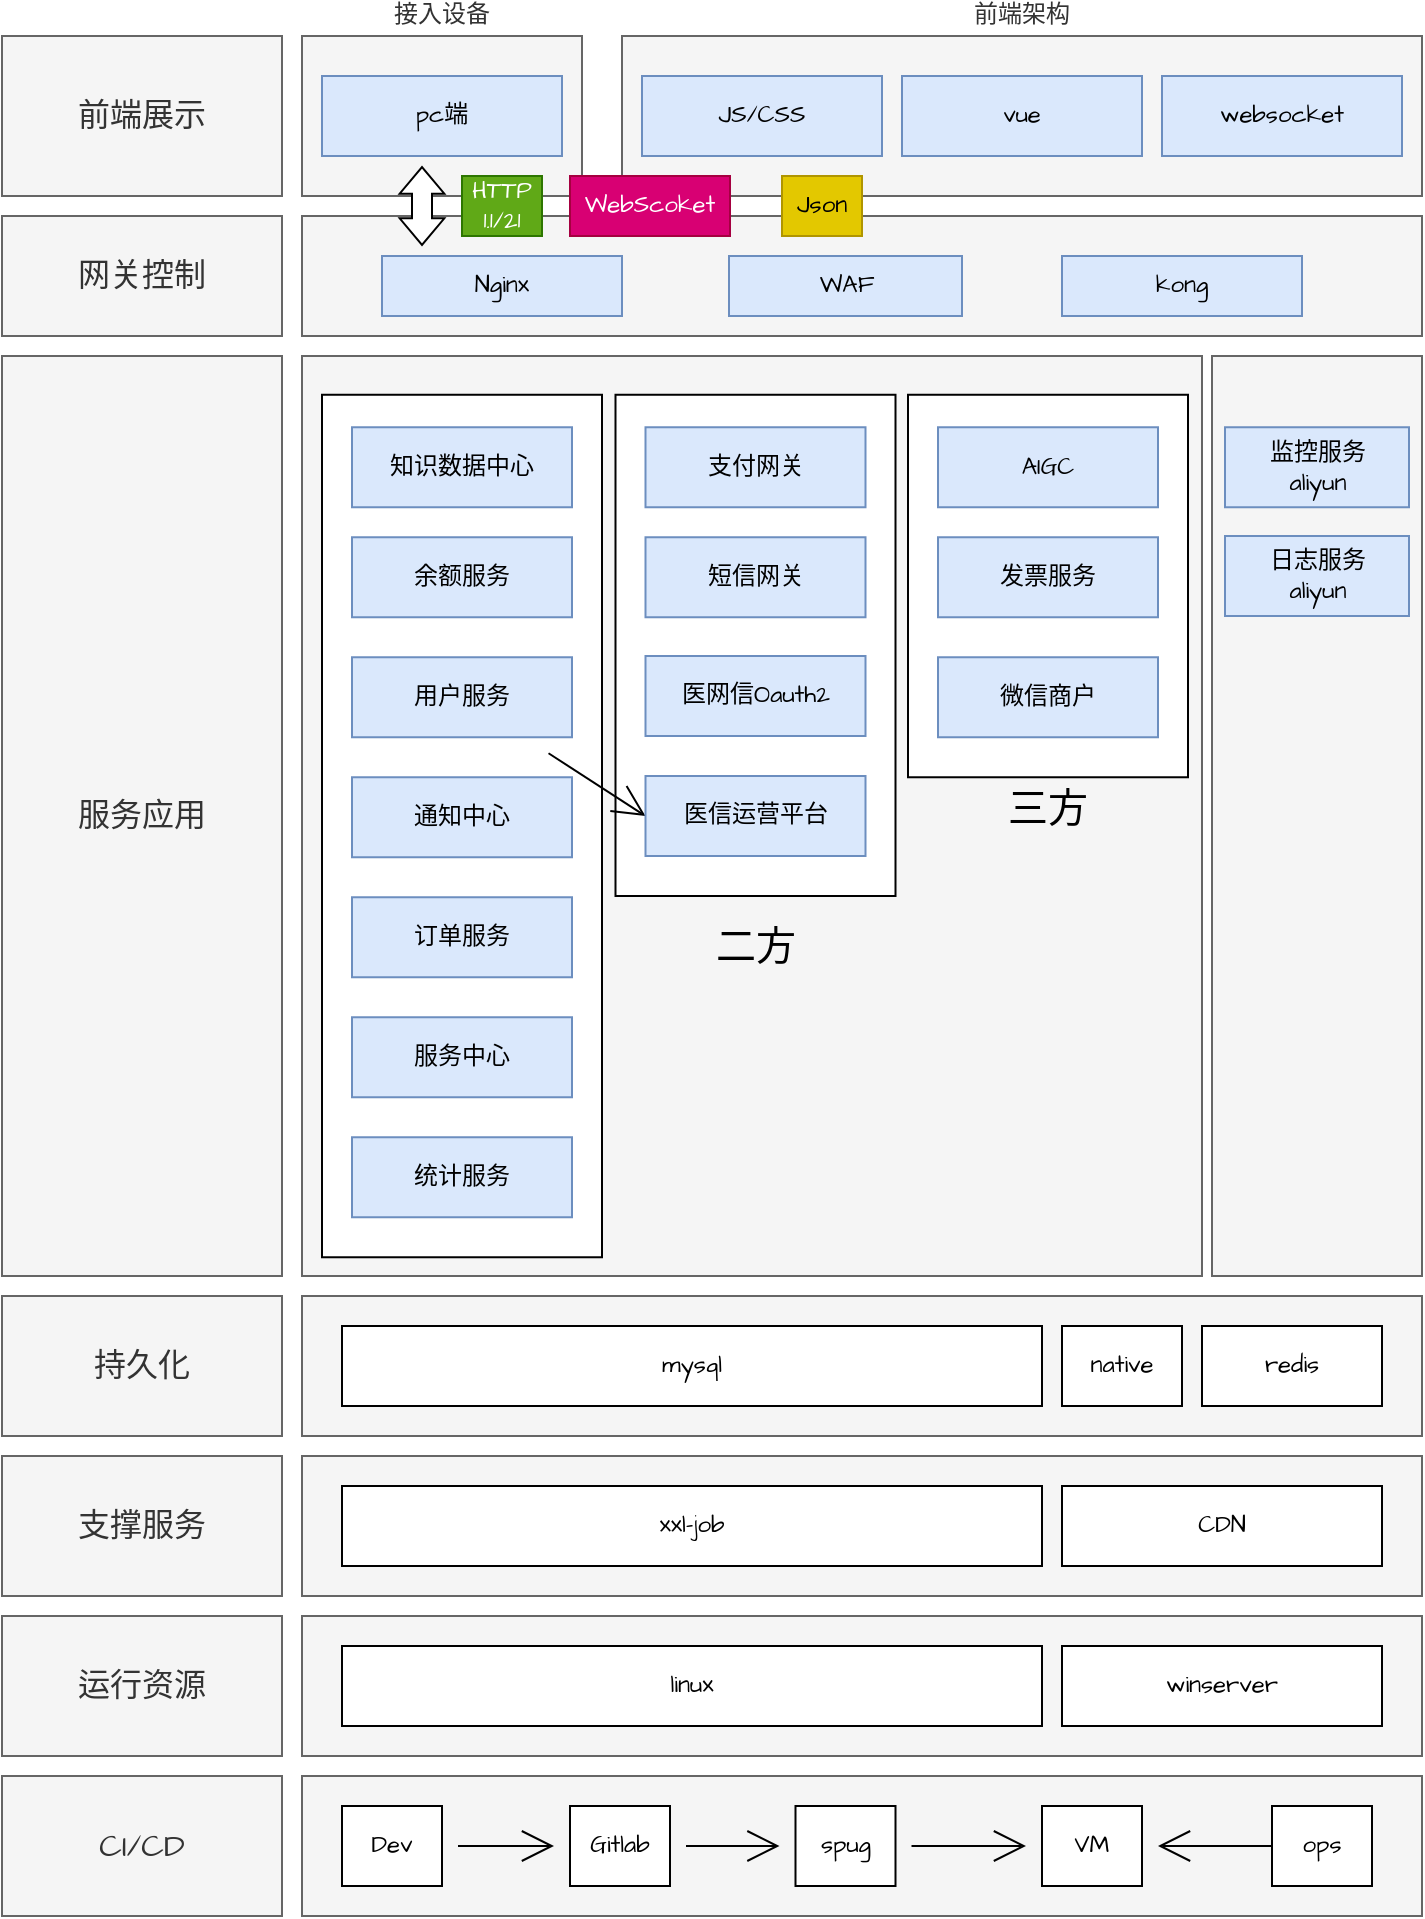 <mxfile version="24.8.6">
  <diagram name="第 1 页" id="Byc-mf4yGvS4_kvYPGd8">
    <mxGraphModel dx="1036" dy="1213" grid="1" gridSize="10" guides="1" tooltips="1" connect="1" arrows="1" fold="1" page="1" pageScale="1" pageWidth="827" pageHeight="1169" math="0" shadow="0">
      <root>
        <mxCell id="0" />
        <mxCell id="1" parent="0" />
        <mxCell id="VXU5s0eefAAWUuWkHAtC-1" value="接入设备&lt;div&gt;&lt;br&gt;&lt;/div&gt;&lt;div&gt;&lt;br&gt;&lt;/div&gt;&lt;div&gt;&lt;br&gt;&lt;/div&gt;&lt;div&gt;&lt;br&gt;&lt;/div&gt;&lt;div&gt;&lt;br&gt;&lt;/div&gt;&lt;div&gt;&lt;br&gt;&lt;/div&gt;&lt;div&gt;&lt;br&gt;&lt;/div&gt;" style="rounded=0;whiteSpace=wrap;html=1;fontFamily=Architects Daughter;fontSource=https%3A%2F%2Ffonts.googleapis.com%2Fcss%3Ffamily%3DArchitects%2BDaughter;align=center;fillColor=#f5f5f5;fontColor=#333333;strokeColor=#666666;" parent="1" vertex="1">
          <mxGeometry x="200" y="200" width="140" height="80" as="geometry" />
        </mxCell>
        <mxCell id="VXU5s0eefAAWUuWkHAtC-3" value="&lt;div&gt;pc端&lt;/div&gt;" style="rounded=0;whiteSpace=wrap;html=1;fontFamily=Architects Daughter;fontSource=https%3A%2F%2Ffonts.googleapis.com%2Fcss%3Ffamily%3DArchitects%2BDaughter;fillColor=#dae8fc;strokeColor=#6c8ebf;align=center;" parent="1" vertex="1">
          <mxGeometry x="210" y="220" width="120" height="40" as="geometry" />
        </mxCell>
        <mxCell id="VXU5s0eefAAWUuWkHAtC-6" value="前端架构&lt;br&gt;&lt;div&gt;&lt;br&gt;&lt;/div&gt;&lt;div&gt;&lt;br&gt;&lt;/div&gt;&lt;div&gt;&lt;br&gt;&lt;/div&gt;&lt;div&gt;&lt;br&gt;&lt;/div&gt;&lt;div&gt;&lt;br&gt;&lt;/div&gt;&lt;div&gt;&lt;br&gt;&lt;/div&gt;&lt;div&gt;&lt;br&gt;&lt;/div&gt;" style="rounded=0;whiteSpace=wrap;html=1;fontFamily=Architects Daughter;fontSource=https%3A%2F%2Ffonts.googleapis.com%2Fcss%3Ffamily%3DArchitects%2BDaughter;align=center;fillColor=#f5f5f5;fontColor=#333333;strokeColor=#666666;" parent="1" vertex="1">
          <mxGeometry x="360" y="200" width="400" height="80" as="geometry" />
        </mxCell>
        <mxCell id="VXU5s0eefAAWUuWkHAtC-7" value="JS/CSS" style="rounded=0;whiteSpace=wrap;html=1;fontFamily=Architects Daughter;fontSource=https%3A%2F%2Ffonts.googleapis.com%2Fcss%3Ffamily%3DArchitects%2BDaughter;fillColor=#dae8fc;strokeColor=#6c8ebf;align=center;" parent="1" vertex="1">
          <mxGeometry x="370" y="220" width="120" height="40" as="geometry" />
        </mxCell>
        <mxCell id="VXU5s0eefAAWUuWkHAtC-8" value="vue" style="rounded=0;whiteSpace=wrap;html=1;fontFamily=Architects Daughter;fontSource=https%3A%2F%2Ffonts.googleapis.com%2Fcss%3Ffamily%3DArchitects%2BDaughter;fillColor=#dae8fc;strokeColor=#6c8ebf;align=center;" parent="1" vertex="1">
          <mxGeometry x="500" y="220" width="120" height="40" as="geometry" />
        </mxCell>
        <mxCell id="VXU5s0eefAAWUuWkHAtC-9" value="websocket" style="rounded=0;whiteSpace=wrap;html=1;fontFamily=Architects Daughter;fontSource=https%3A%2F%2Ffonts.googleapis.com%2Fcss%3Ffamily%3DArchitects%2BDaughter;fillColor=#dae8fc;strokeColor=#6c8ebf;align=center;" parent="1" vertex="1">
          <mxGeometry x="630" y="220" width="120" height="40" as="geometry" />
        </mxCell>
        <mxCell id="VXU5s0eefAAWUuWkHAtC-10" value="&lt;br&gt;&lt;div&gt;&lt;br&gt;&lt;/div&gt;&lt;div&gt;&lt;br&gt;&lt;/div&gt;&lt;div&gt;&lt;br&gt;&lt;/div&gt;" style="rounded=0;whiteSpace=wrap;html=1;fontFamily=Architects Daughter;fontSource=https%3A%2F%2Ffonts.googleapis.com%2Fcss%3Ffamily%3DArchitects%2BDaughter;align=center;fillColor=#f5f5f5;fontColor=#333333;strokeColor=#666666;" parent="1" vertex="1">
          <mxGeometry x="200" y="290" width="560" height="60" as="geometry" />
        </mxCell>
        <mxCell id="VXU5s0eefAAWUuWkHAtC-11" value="Nginx" style="rounded=0;whiteSpace=wrap;html=1;fontFamily=Architects Daughter;fontSource=https%3A%2F%2Ffonts.googleapis.com%2Fcss%3Ffamily%3DArchitects%2BDaughter;fillColor=#dae8fc;strokeColor=#6c8ebf;align=center;" parent="1" vertex="1">
          <mxGeometry x="240" y="310" width="120" height="30" as="geometry" />
        </mxCell>
        <mxCell id="VXU5s0eefAAWUuWkHAtC-12" value="WAF" style="rounded=0;whiteSpace=wrap;html=1;fontFamily=Architects Daughter;fontSource=https%3A%2F%2Ffonts.googleapis.com%2Fcss%3Ffamily%3DArchitects%2BDaughter;fillColor=#dae8fc;strokeColor=#6c8ebf;align=center;" parent="1" vertex="1">
          <mxGeometry x="413.5" y="310" width="116.5" height="30" as="geometry" />
        </mxCell>
        <mxCell id="VXU5s0eefAAWUuWkHAtC-13" value="kong" style="rounded=0;whiteSpace=wrap;html=1;fontFamily=Architects Daughter;fontSource=https%3A%2F%2Ffonts.googleapis.com%2Fcss%3Ffamily%3DArchitects%2BDaughter;fillColor=#dae8fc;strokeColor=#6c8ebf;align=center;" parent="1" vertex="1">
          <mxGeometry x="580" y="310" width="120" height="30" as="geometry" />
        </mxCell>
        <mxCell id="VXU5s0eefAAWUuWkHAtC-14" value="HTTP 1.1/21" style="rounded=0;whiteSpace=wrap;html=1;fontFamily=Architects Daughter;fontSource=https%3A%2F%2Ffonts.googleapis.com%2Fcss%3Ffamily%3DArchitects%2BDaughter;fillColor=#60a917;strokeColor=#2D7600;align=center;fontColor=#ffffff;" parent="1" vertex="1">
          <mxGeometry x="280" y="270" width="40" height="30" as="geometry" />
        </mxCell>
        <mxCell id="tbZtvnlZmpr80DjriXtx-2" value="" style="shape=flexArrow;endArrow=classic;startArrow=classic;html=1;rounded=0;fontFamily=Architects Daughter;fontSource=https%3A%2F%2Ffonts.googleapis.com%2Fcss%3Ffamily%3DArchitects%2BDaughter;fontSize=16;startSize=4.113;endSize=4.113;sourcePerimeterSpacing=8;targetPerimeterSpacing=8;curved=1;startWidth=11.333;endWidth=11.333;fillColor=default;" edge="1" parent="1">
          <mxGeometry width="100" height="100" relative="1" as="geometry">
            <mxPoint x="260" y="305" as="sourcePoint" />
            <mxPoint x="260" y="265" as="targetPoint" />
          </mxGeometry>
        </mxCell>
        <mxCell id="tbZtvnlZmpr80DjriXtx-3" value="WebScoket" style="rounded=0;whiteSpace=wrap;html=1;fontFamily=Architects Daughter;fontSource=https%3A%2F%2Ffonts.googleapis.com%2Fcss%3Ffamily%3DArchitects%2BDaughter;fillColor=#d80073;strokeColor=#A50040;align=center;fontColor=#ffffff;" vertex="1" parent="1">
          <mxGeometry x="334" y="270" width="80" height="30" as="geometry" />
        </mxCell>
        <mxCell id="tbZtvnlZmpr80DjriXtx-4" value="Json" style="rounded=0;whiteSpace=wrap;html=1;fontFamily=Architects Daughter;fontSource=https%3A%2F%2Ffonts.googleapis.com%2Fcss%3Ffamily%3DArchitects%2BDaughter;fillColor=#e3c800;strokeColor=#B09500;align=center;fontColor=#000000;" vertex="1" parent="1">
          <mxGeometry x="440" y="270" width="40" height="30" as="geometry" />
        </mxCell>
        <mxCell id="tbZtvnlZmpr80DjriXtx-8" value="&lt;br&gt;&lt;div&gt;&lt;br&gt;&lt;/div&gt;&lt;div&gt;&lt;br&gt;&lt;/div&gt;&lt;div&gt;&lt;br&gt;&lt;/div&gt;" style="rounded=0;whiteSpace=wrap;html=1;fontFamily=Architects Daughter;fontSource=https%3A%2F%2Ffonts.googleapis.com%2Fcss%3Ffamily%3DArchitects%2BDaughter;align=center;fillColor=#f5f5f5;fontColor=#333333;strokeColor=#666666;" vertex="1" parent="1">
          <mxGeometry x="200" y="360" width="450" height="460" as="geometry" />
        </mxCell>
        <mxCell id="tbZtvnlZmpr80DjriXtx-23" value="" style="rounded=0;whiteSpace=wrap;html=1;fontFamily=Architects Daughter;fontSource=https%3A%2F%2Ffonts.googleapis.com%2Fcss%3Ffamily%3DArchitects%2BDaughter;" vertex="1" parent="1">
          <mxGeometry x="503" y="379.38" width="140" height="191.25" as="geometry" />
        </mxCell>
        <mxCell id="tbZtvnlZmpr80DjriXtx-16" value="AIGC" style="rounded=0;whiteSpace=wrap;html=1;fontFamily=Architects Daughter;fontSource=https%3A%2F%2Ffonts.googleapis.com%2Fcss%3Ffamily%3DArchitects%2BDaughter;fillColor=#dae8fc;strokeColor=#6c8ebf;align=center;" vertex="1" parent="1">
          <mxGeometry x="518" y="395.63" width="110" height="40" as="geometry" />
        </mxCell>
        <mxCell id="tbZtvnlZmpr80DjriXtx-21" value="发票服务" style="rounded=0;whiteSpace=wrap;html=1;fontFamily=Architects Daughter;fontSource=https%3A%2F%2Ffonts.googleapis.com%2Fcss%3Ffamily%3DArchitects%2BDaughter;fillColor=#dae8fc;strokeColor=#6c8ebf;align=center;" vertex="1" parent="1">
          <mxGeometry x="518" y="450.63" width="110" height="40" as="geometry" />
        </mxCell>
        <mxCell id="tbZtvnlZmpr80DjriXtx-29" value="" style="rounded=0;whiteSpace=wrap;html=1;fontFamily=Architects Daughter;fontSource=https%3A%2F%2Ffonts.googleapis.com%2Fcss%3Ffamily%3DArchitects%2BDaughter;" vertex="1" parent="1">
          <mxGeometry x="356.75" y="379.38" width="140" height="250.62" as="geometry" />
        </mxCell>
        <mxCell id="tbZtvnlZmpr80DjriXtx-30" value="" style="rounded=0;whiteSpace=wrap;html=1;fontFamily=Architects Daughter;fontSource=https%3A%2F%2Ffonts.googleapis.com%2Fcss%3Ffamily%3DArchitects%2BDaughter;" vertex="1" parent="1">
          <mxGeometry x="210" y="379.38" width="140" height="431.25" as="geometry" />
        </mxCell>
        <mxCell id="tbZtvnlZmpr80DjriXtx-9" value="&lt;div&gt;&lt;span style=&quot;background-color: initial;&quot;&gt;支付网关&lt;/span&gt;&lt;/div&gt;" style="rounded=0;whiteSpace=wrap;html=1;fontFamily=Architects Daughter;fontSource=https%3A%2F%2Ffonts.googleapis.com%2Fcss%3Ffamily%3DArchitects%2BDaughter;fillColor=#dae8fc;strokeColor=#6c8ebf;align=center;" vertex="1" parent="1">
          <mxGeometry x="371.75" y="395.63" width="110" height="40" as="geometry" />
        </mxCell>
        <mxCell id="tbZtvnlZmpr80DjriXtx-14" value="&lt;div&gt;&lt;span style=&quot;background-color: initial;&quot;&gt;短信网关&lt;/span&gt;&lt;/div&gt;" style="rounded=0;whiteSpace=wrap;html=1;fontFamily=Architects Daughter;fontSource=https%3A%2F%2Ffonts.googleapis.com%2Fcss%3Ffamily%3DArchitects%2BDaughter;fillColor=#dae8fc;strokeColor=#6c8ebf;align=center;" vertex="1" parent="1">
          <mxGeometry x="371.75" y="450.63" width="110" height="40" as="geometry" />
        </mxCell>
        <mxCell id="tbZtvnlZmpr80DjriXtx-17" value="知识数据中心" style="rounded=0;whiteSpace=wrap;html=1;fontFamily=Architects Daughter;fontSource=https%3A%2F%2Ffonts.googleapis.com%2Fcss%3Ffamily%3DArchitects%2BDaughter;fillColor=#dae8fc;strokeColor=#6c8ebf;align=center;" vertex="1" parent="1">
          <mxGeometry x="225" y="395.63" width="110" height="40" as="geometry" />
        </mxCell>
        <mxCell id="tbZtvnlZmpr80DjriXtx-20" value="余额服务" style="rounded=0;whiteSpace=wrap;html=1;fontFamily=Architects Daughter;fontSource=https%3A%2F%2Ffonts.googleapis.com%2Fcss%3Ffamily%3DArchitects%2BDaughter;fillColor=#dae8fc;strokeColor=#6c8ebf;align=center;" vertex="1" parent="1">
          <mxGeometry x="225" y="450.63" width="110" height="40" as="geometry" />
        </mxCell>
        <mxCell id="tbZtvnlZmpr80DjriXtx-32" value="医网信Oauth2" style="rounded=0;whiteSpace=wrap;html=1;fontFamily=Architects Daughter;fontSource=https%3A%2F%2Ffonts.googleapis.com%2Fcss%3Ffamily%3DArchitects%2BDaughter;fillColor=#dae8fc;strokeColor=#6c8ebf;align=center;" vertex="1" parent="1">
          <mxGeometry x="371.75" y="510" width="110" height="40" as="geometry" />
        </mxCell>
        <mxCell id="tbZtvnlZmpr80DjriXtx-42" style="edgeStyle=none;curved=1;rounded=0;orthogonalLoop=1;jettySize=auto;html=1;entryX=0;entryY=0.5;entryDx=0;entryDy=0;fontFamily=Architects Daughter;fontSource=https%3A%2F%2Ffonts.googleapis.com%2Fcss%3Ffamily%3DArchitects%2BDaughter;fontSize=16;startSize=14;endArrow=open;endSize=14;sourcePerimeterSpacing=8;targetPerimeterSpacing=8;" edge="1" parent="1" source="tbZtvnlZmpr80DjriXtx-34" target="tbZtvnlZmpr80DjriXtx-41">
          <mxGeometry relative="1" as="geometry" />
        </mxCell>
        <mxCell id="tbZtvnlZmpr80DjriXtx-34" value="用户服务" style="rounded=0;whiteSpace=wrap;html=1;fontFamily=Architects Daughter;fontSource=https%3A%2F%2Ffonts.googleapis.com%2Fcss%3Ffamily%3DArchitects%2BDaughter;fillColor=#dae8fc;strokeColor=#6c8ebf;align=center;" vertex="1" parent="1">
          <mxGeometry x="225" y="510.63" width="110" height="40" as="geometry" />
        </mxCell>
        <mxCell id="tbZtvnlZmpr80DjriXtx-35" value="通知中心" style="rounded=0;whiteSpace=wrap;html=1;fontFamily=Architects Daughter;fontSource=https%3A%2F%2Ffonts.googleapis.com%2Fcss%3Ffamily%3DArchitects%2BDaughter;fillColor=#dae8fc;strokeColor=#6c8ebf;align=center;" vertex="1" parent="1">
          <mxGeometry x="225" y="570.63" width="110" height="40" as="geometry" />
        </mxCell>
        <mxCell id="tbZtvnlZmpr80DjriXtx-36" value="订单服务" style="rounded=0;whiteSpace=wrap;html=1;fontFamily=Architects Daughter;fontSource=https%3A%2F%2Ffonts.googleapis.com%2Fcss%3Ffamily%3DArchitects%2BDaughter;fillColor=#dae8fc;strokeColor=#6c8ebf;align=center;" vertex="1" parent="1">
          <mxGeometry x="225" y="630.63" width="110" height="40" as="geometry" />
        </mxCell>
        <mxCell id="tbZtvnlZmpr80DjriXtx-37" value="二方" style="text;html=1;align=center;verticalAlign=middle;whiteSpace=wrap;rounded=0;fontSize=20;fontFamily=Architects Daughter;fontSource=https%3A%2F%2Ffonts.googleapis.com%2Fcss%3Ffamily%3DArchitects%2BDaughter;" vertex="1" parent="1">
          <mxGeometry x="396.75" y="640" width="60" height="30" as="geometry" />
        </mxCell>
        <mxCell id="tbZtvnlZmpr80DjriXtx-38" value="三方" style="text;html=1;align=center;verticalAlign=middle;whiteSpace=wrap;rounded=0;fontSize=20;fontFamily=Architects Daughter;fontSource=https%3A%2F%2Ffonts.googleapis.com%2Fcss%3Ffamily%3DArchitects%2BDaughter;" vertex="1" parent="1">
          <mxGeometry x="543" y="570.63" width="60" height="30" as="geometry" />
        </mxCell>
        <mxCell id="tbZtvnlZmpr80DjriXtx-40" value="服务中心" style="rounded=0;whiteSpace=wrap;html=1;fontFamily=Architects Daughter;fontSource=https%3A%2F%2Ffonts.googleapis.com%2Fcss%3Ffamily%3DArchitects%2BDaughter;fillColor=#dae8fc;strokeColor=#6c8ebf;align=center;" vertex="1" parent="1">
          <mxGeometry x="225" y="690.63" width="110" height="40" as="geometry" />
        </mxCell>
        <mxCell id="tbZtvnlZmpr80DjriXtx-41" value="医信运营平台" style="rounded=0;whiteSpace=wrap;html=1;fontFamily=Architects Daughter;fontSource=https%3A%2F%2Ffonts.googleapis.com%2Fcss%3Ffamily%3DArchitects%2BDaughter;fillColor=#dae8fc;strokeColor=#6c8ebf;align=center;" vertex="1" parent="1">
          <mxGeometry x="371.75" y="570" width="110" height="40" as="geometry" />
        </mxCell>
        <mxCell id="tbZtvnlZmpr80DjriXtx-43" value="微信商户" style="rounded=0;whiteSpace=wrap;html=1;fontFamily=Architects Daughter;fontSource=https%3A%2F%2Ffonts.googleapis.com%2Fcss%3Ffamily%3DArchitects%2BDaughter;fillColor=#dae8fc;strokeColor=#6c8ebf;align=center;" vertex="1" parent="1">
          <mxGeometry x="518" y="510.63" width="110" height="40" as="geometry" />
        </mxCell>
        <mxCell id="tbZtvnlZmpr80DjriXtx-45" value="统计服务" style="rounded=0;whiteSpace=wrap;html=1;fontFamily=Architects Daughter;fontSource=https%3A%2F%2Ffonts.googleapis.com%2Fcss%3Ffamily%3DArchitects%2BDaughter;fillColor=#dae8fc;strokeColor=#6c8ebf;align=center;" vertex="1" parent="1">
          <mxGeometry x="225" y="750.63" width="110" height="40" as="geometry" />
        </mxCell>
        <mxCell id="tbZtvnlZmpr80DjriXtx-47" value="&lt;br&gt;&lt;div&gt;&lt;br&gt;&lt;/div&gt;&lt;div&gt;&lt;br&gt;&lt;/div&gt;&lt;div&gt;&lt;br&gt;&lt;/div&gt;" style="rounded=0;whiteSpace=wrap;html=1;fontFamily=Architects Daughter;fontSource=https%3A%2F%2Ffonts.googleapis.com%2Fcss%3Ffamily%3DArchitects%2BDaughter;align=center;fillColor=#f5f5f5;fontColor=#333333;strokeColor=#666666;" vertex="1" parent="1">
          <mxGeometry x="200" y="1070" width="560" height="70" as="geometry" />
        </mxCell>
        <mxCell id="tbZtvnlZmpr80DjriXtx-52" value="" style="edgeStyle=none;curved=1;rounded=0;orthogonalLoop=1;jettySize=auto;html=1;fontFamily=Architects Daughter;fontSource=https%3A%2F%2Ffonts.googleapis.com%2Fcss%3Ffamily%3DArchitects%2BDaughter;fontSize=16;startSize=14;endArrow=open;endSize=14;sourcePerimeterSpacing=8;targetPerimeterSpacing=8;" edge="1" parent="1" source="tbZtvnlZmpr80DjriXtx-50" target="tbZtvnlZmpr80DjriXtx-51">
          <mxGeometry relative="1" as="geometry" />
        </mxCell>
        <mxCell id="tbZtvnlZmpr80DjriXtx-50" value="Dev" style="rounded=0;whiteSpace=wrap;html=1;fontFamily=Architects Daughter;fontSource=https%3A%2F%2Ffonts.googleapis.com%2Fcss%3Ffamily%3DArchitects%2BDaughter;" vertex="1" parent="1">
          <mxGeometry x="220" y="1085" width="50" height="40" as="geometry" />
        </mxCell>
        <mxCell id="tbZtvnlZmpr80DjriXtx-54" value="" style="edgeStyle=none;curved=1;rounded=0;orthogonalLoop=1;jettySize=auto;html=1;fontFamily=Architects Daughter;fontSource=https%3A%2F%2Ffonts.googleapis.com%2Fcss%3Ffamily%3DArchitects%2BDaughter;fontSize=16;startSize=14;endArrow=open;endSize=14;sourcePerimeterSpacing=8;targetPerimeterSpacing=8;" edge="1" parent="1" source="tbZtvnlZmpr80DjriXtx-51" target="tbZtvnlZmpr80DjriXtx-53">
          <mxGeometry relative="1" as="geometry" />
        </mxCell>
        <mxCell id="tbZtvnlZmpr80DjriXtx-51" value="Gitlab" style="rounded=0;whiteSpace=wrap;html=1;fontFamily=Architects Daughter;fontSource=https%3A%2F%2Ffonts.googleapis.com%2Fcss%3Ffamily%3DArchitects%2BDaughter;" vertex="1" parent="1">
          <mxGeometry x="334" y="1085" width="50" height="40" as="geometry" />
        </mxCell>
        <mxCell id="tbZtvnlZmpr80DjriXtx-56" value="" style="edgeStyle=none;curved=1;rounded=0;orthogonalLoop=1;jettySize=auto;html=1;fontFamily=Architects Daughter;fontSource=https%3A%2F%2Ffonts.googleapis.com%2Fcss%3Ffamily%3DArchitects%2BDaughter;fontSize=16;startSize=14;endArrow=open;endSize=14;sourcePerimeterSpacing=8;targetPerimeterSpacing=8;" edge="1" parent="1" source="tbZtvnlZmpr80DjriXtx-53" target="tbZtvnlZmpr80DjriXtx-55">
          <mxGeometry relative="1" as="geometry" />
        </mxCell>
        <mxCell id="tbZtvnlZmpr80DjriXtx-53" value="spug" style="rounded=0;whiteSpace=wrap;html=1;fontFamily=Architects Daughter;fontSource=https%3A%2F%2Ffonts.googleapis.com%2Fcss%3Ffamily%3DArchitects%2BDaughter;" vertex="1" parent="1">
          <mxGeometry x="446.75" y="1085" width="50" height="40" as="geometry" />
        </mxCell>
        <mxCell id="tbZtvnlZmpr80DjriXtx-55" value="VM" style="rounded=0;whiteSpace=wrap;html=1;fontFamily=Architects Daughter;fontSource=https%3A%2F%2Ffonts.googleapis.com%2Fcss%3Ffamily%3DArchitects%2BDaughter;" vertex="1" parent="1">
          <mxGeometry x="570" y="1085" width="50" height="40" as="geometry" />
        </mxCell>
        <mxCell id="tbZtvnlZmpr80DjriXtx-61" style="edgeStyle=none;curved=1;rounded=0;orthogonalLoop=1;jettySize=auto;html=1;exitX=0;exitY=0.5;exitDx=0;exitDy=0;fontFamily=Architects Daughter;fontSource=https%3A%2F%2Ffonts.googleapis.com%2Fcss%3Ffamily%3DArchitects%2BDaughter;fontSize=16;startSize=14;endArrow=open;endSize=14;sourcePerimeterSpacing=8;targetPerimeterSpacing=8;" edge="1" parent="1" source="tbZtvnlZmpr80DjriXtx-58" target="tbZtvnlZmpr80DjriXtx-55">
          <mxGeometry relative="1" as="geometry" />
        </mxCell>
        <mxCell id="tbZtvnlZmpr80DjriXtx-58" value="ops" style="rounded=0;whiteSpace=wrap;html=1;fontFamily=Architects Daughter;fontSource=https%3A%2F%2Ffonts.googleapis.com%2Fcss%3Ffamily%3DArchitects%2BDaughter;" vertex="1" parent="1">
          <mxGeometry x="685" y="1085" width="50" height="40" as="geometry" />
        </mxCell>
        <mxCell id="tbZtvnlZmpr80DjriXtx-62" value="&lt;br&gt;&lt;div&gt;&lt;br&gt;&lt;/div&gt;&lt;div&gt;&lt;br&gt;&lt;/div&gt;&lt;div&gt;&lt;br&gt;&lt;/div&gt;" style="rounded=0;whiteSpace=wrap;html=1;fontFamily=Architects Daughter;fontSource=https%3A%2F%2Ffonts.googleapis.com%2Fcss%3Ffamily%3DArchitects%2BDaughter;align=center;fillColor=#f5f5f5;fontColor=#333333;strokeColor=#666666;" vertex="1" parent="1">
          <mxGeometry x="200" y="830" width="560" height="70" as="geometry" />
        </mxCell>
        <mxCell id="tbZtvnlZmpr80DjriXtx-64" value="mysql" style="rounded=0;whiteSpace=wrap;html=1;fontFamily=Architects Daughter;fontSource=https%3A%2F%2Ffonts.googleapis.com%2Fcss%3Ffamily%3DArchitects%2BDaughter;" vertex="1" parent="1">
          <mxGeometry x="220" y="845" width="350" height="40" as="geometry" />
        </mxCell>
        <mxCell id="tbZtvnlZmpr80DjriXtx-66" value="redis" style="rounded=0;whiteSpace=wrap;html=1;fontFamily=Architects Daughter;fontSource=https%3A%2F%2Ffonts.googleapis.com%2Fcss%3Ffamily%3DArchitects%2BDaughter;" vertex="1" parent="1">
          <mxGeometry x="650" y="845" width="90" height="40" as="geometry" />
        </mxCell>
        <mxCell id="tbZtvnlZmpr80DjriXtx-67" value="&lt;br&gt;&lt;div&gt;&lt;br&gt;&lt;/div&gt;&lt;div&gt;&lt;br&gt;&lt;/div&gt;&lt;div&gt;&lt;br&gt;&lt;/div&gt;" style="rounded=0;whiteSpace=wrap;html=1;fontFamily=Architects Daughter;fontSource=https%3A%2F%2Ffonts.googleapis.com%2Fcss%3Ffamily%3DArchitects%2BDaughter;align=center;fillColor=#f5f5f5;fontColor=#333333;strokeColor=#666666;" vertex="1" parent="1">
          <mxGeometry x="200" y="910" width="560" height="70" as="geometry" />
        </mxCell>
        <mxCell id="tbZtvnlZmpr80DjriXtx-68" value="xxl-job" style="rounded=0;whiteSpace=wrap;html=1;fontFamily=Architects Daughter;fontSource=https%3A%2F%2Ffonts.googleapis.com%2Fcss%3Ffamily%3DArchitects%2BDaughter;" vertex="1" parent="1">
          <mxGeometry x="220" y="925" width="350" height="40" as="geometry" />
        </mxCell>
        <mxCell id="tbZtvnlZmpr80DjriXtx-69" value="CDN" style="rounded=0;whiteSpace=wrap;html=1;fontFamily=Architects Daughter;fontSource=https%3A%2F%2Ffonts.googleapis.com%2Fcss%3Ffamily%3DArchitects%2BDaughter;" vertex="1" parent="1">
          <mxGeometry x="580" y="925" width="160" height="40" as="geometry" />
        </mxCell>
        <mxCell id="tbZtvnlZmpr80DjriXtx-70" value="native" style="rounded=0;whiteSpace=wrap;html=1;fontFamily=Architects Daughter;fontSource=https%3A%2F%2Ffonts.googleapis.com%2Fcss%3Ffamily%3DArchitects%2BDaughter;" vertex="1" parent="1">
          <mxGeometry x="580" y="845" width="60" height="40" as="geometry" />
        </mxCell>
        <mxCell id="tbZtvnlZmpr80DjriXtx-72" value="&lt;br&gt;&lt;div&gt;&lt;br&gt;&lt;/div&gt;&lt;div&gt;&lt;br&gt;&lt;/div&gt;&lt;div&gt;&lt;br&gt;&lt;/div&gt;" style="rounded=0;whiteSpace=wrap;html=1;fontFamily=Architects Daughter;fontSource=https%3A%2F%2Ffonts.googleapis.com%2Fcss%3Ffamily%3DArchitects%2BDaughter;align=center;fillColor=#f5f5f5;fontColor=#333333;strokeColor=#666666;" vertex="1" parent="1">
          <mxGeometry x="200" y="990" width="560" height="70" as="geometry" />
        </mxCell>
        <mxCell id="tbZtvnlZmpr80DjriXtx-73" value="linux" style="rounded=0;whiteSpace=wrap;html=1;fontFamily=Architects Daughter;fontSource=https%3A%2F%2Ffonts.googleapis.com%2Fcss%3Ffamily%3DArchitects%2BDaughter;" vertex="1" parent="1">
          <mxGeometry x="220" y="1005" width="350" height="40" as="geometry" />
        </mxCell>
        <mxCell id="tbZtvnlZmpr80DjriXtx-74" value="winserver" style="rounded=0;whiteSpace=wrap;html=1;fontFamily=Architects Daughter;fontSource=https%3A%2F%2Ffonts.googleapis.com%2Fcss%3Ffamily%3DArchitects%2BDaughter;" vertex="1" parent="1">
          <mxGeometry x="580" y="1005" width="160" height="40" as="geometry" />
        </mxCell>
        <mxCell id="tbZtvnlZmpr80DjriXtx-76" value="&lt;div&gt;&lt;br&gt;&lt;/div&gt;" style="rounded=0;whiteSpace=wrap;html=1;fontFamily=Architects Daughter;fontSource=https%3A%2F%2Ffonts.googleapis.com%2Fcss%3Ffamily%3DArchitects%2BDaughter;align=center;fillColor=#f5f5f5;fontColor=#333333;strokeColor=#666666;" vertex="1" parent="1">
          <mxGeometry x="655" y="360" width="105" height="460" as="geometry" />
        </mxCell>
        <mxCell id="tbZtvnlZmpr80DjriXtx-78" value="监控服务&lt;div&gt;aliyun&lt;/div&gt;" style="rounded=0;whiteSpace=wrap;html=1;fontFamily=Architects Daughter;fontSource=https%3A%2F%2Ffonts.googleapis.com%2Fcss%3Ffamily%3DArchitects%2BDaughter;fillColor=#dae8fc;strokeColor=#6c8ebf;align=center;" vertex="1" parent="1">
          <mxGeometry x="661.5" y="395.63" width="92" height="40" as="geometry" />
        </mxCell>
        <mxCell id="tbZtvnlZmpr80DjriXtx-79" value="日志服务&lt;div&gt;aliyun&lt;/div&gt;" style="rounded=0;whiteSpace=wrap;html=1;fontFamily=Architects Daughter;fontSource=https%3A%2F%2Ffonts.googleapis.com%2Fcss%3Ffamily%3DArchitects%2BDaughter;fillColor=#dae8fc;strokeColor=#6c8ebf;align=center;" vertex="1" parent="1">
          <mxGeometry x="661.5" y="450" width="92" height="40" as="geometry" />
        </mxCell>
        <mxCell id="tbZtvnlZmpr80DjriXtx-80" value="&lt;font style=&quot;font-size: 16px;&quot;&gt;前端展示&lt;/font&gt;" style="rounded=0;whiteSpace=wrap;html=1;fontFamily=Architects Daughter;fontSource=https%3A%2F%2Ffonts.googleapis.com%2Fcss%3Ffamily%3DArchitects%2BDaughter;align=center;fillColor=#f5f5f5;fontColor=#333333;strokeColor=#666666;" vertex="1" parent="1">
          <mxGeometry x="50" y="200" width="140" height="80" as="geometry" />
        </mxCell>
        <mxCell id="tbZtvnlZmpr80DjriXtx-82" value="&lt;font style=&quot;font-size: 16px;&quot;&gt;网关控制&lt;/font&gt;" style="rounded=0;whiteSpace=wrap;html=1;fontFamily=Architects Daughter;fontSource=https%3A%2F%2Ffonts.googleapis.com%2Fcss%3Ffamily%3DArchitects%2BDaughter;align=center;fillColor=#f5f5f5;fontColor=#333333;strokeColor=#666666;" vertex="1" parent="1">
          <mxGeometry x="50" y="290" width="140" height="60" as="geometry" />
        </mxCell>
        <mxCell id="tbZtvnlZmpr80DjriXtx-83" value="&lt;font style=&quot;font-size: 16px;&quot;&gt;服务应用&lt;/font&gt;" style="rounded=0;whiteSpace=wrap;html=1;fontFamily=Architects Daughter;fontSource=https%3A%2F%2Ffonts.googleapis.com%2Fcss%3Ffamily%3DArchitects%2BDaughter;align=center;fillColor=#f5f5f5;fontColor=#333333;strokeColor=#666666;" vertex="1" parent="1">
          <mxGeometry x="50" y="360" width="140" height="460" as="geometry" />
        </mxCell>
        <mxCell id="tbZtvnlZmpr80DjriXtx-84" value="&lt;font style=&quot;font-size: 16px;&quot;&gt;持久化&lt;/font&gt;" style="rounded=0;whiteSpace=wrap;html=1;fontFamily=Architects Daughter;fontSource=https%3A%2F%2Ffonts.googleapis.com%2Fcss%3Ffamily%3DArchitects%2BDaughter;align=center;fillColor=#f5f5f5;fontColor=#333333;strokeColor=#666666;" vertex="1" parent="1">
          <mxGeometry x="50" y="830" width="140" height="70" as="geometry" />
        </mxCell>
        <mxCell id="tbZtvnlZmpr80DjriXtx-85" value="&lt;span style=&quot;font-size: 16px;&quot;&gt;支撑服务&lt;/span&gt;" style="rounded=0;whiteSpace=wrap;html=1;fontFamily=Architects Daughter;fontSource=https%3A%2F%2Ffonts.googleapis.com%2Fcss%3Ffamily%3DArchitects%2BDaughter;align=center;fillColor=#f5f5f5;fontColor=#333333;strokeColor=#666666;" vertex="1" parent="1">
          <mxGeometry x="50" y="910" width="140" height="70" as="geometry" />
        </mxCell>
        <mxCell id="tbZtvnlZmpr80DjriXtx-86" value="&lt;span style=&quot;font-size: 16px;&quot;&gt;运行资源&lt;/span&gt;" style="rounded=0;whiteSpace=wrap;html=1;fontFamily=Architects Daughter;fontSource=https%3A%2F%2Ffonts.googleapis.com%2Fcss%3Ffamily%3DArchitects%2BDaughter;align=center;fillColor=#f5f5f5;fontColor=#333333;strokeColor=#666666;" vertex="1" parent="1">
          <mxGeometry x="50" y="990" width="140" height="70" as="geometry" />
        </mxCell>
        <mxCell id="tbZtvnlZmpr80DjriXtx-87" value="&lt;span style=&quot;font-size: 16px;&quot;&gt;CI/CD&lt;/span&gt;" style="rounded=0;whiteSpace=wrap;html=1;fontFamily=Architects Daughter;fontSource=https%3A%2F%2Ffonts.googleapis.com%2Fcss%3Ffamily%3DArchitects%2BDaughter;align=center;fillColor=#f5f5f5;fontColor=#333333;strokeColor=#666666;" vertex="1" parent="1">
          <mxGeometry x="50" y="1070" width="140" height="70" as="geometry" />
        </mxCell>
      </root>
    </mxGraphModel>
  </diagram>
</mxfile>
